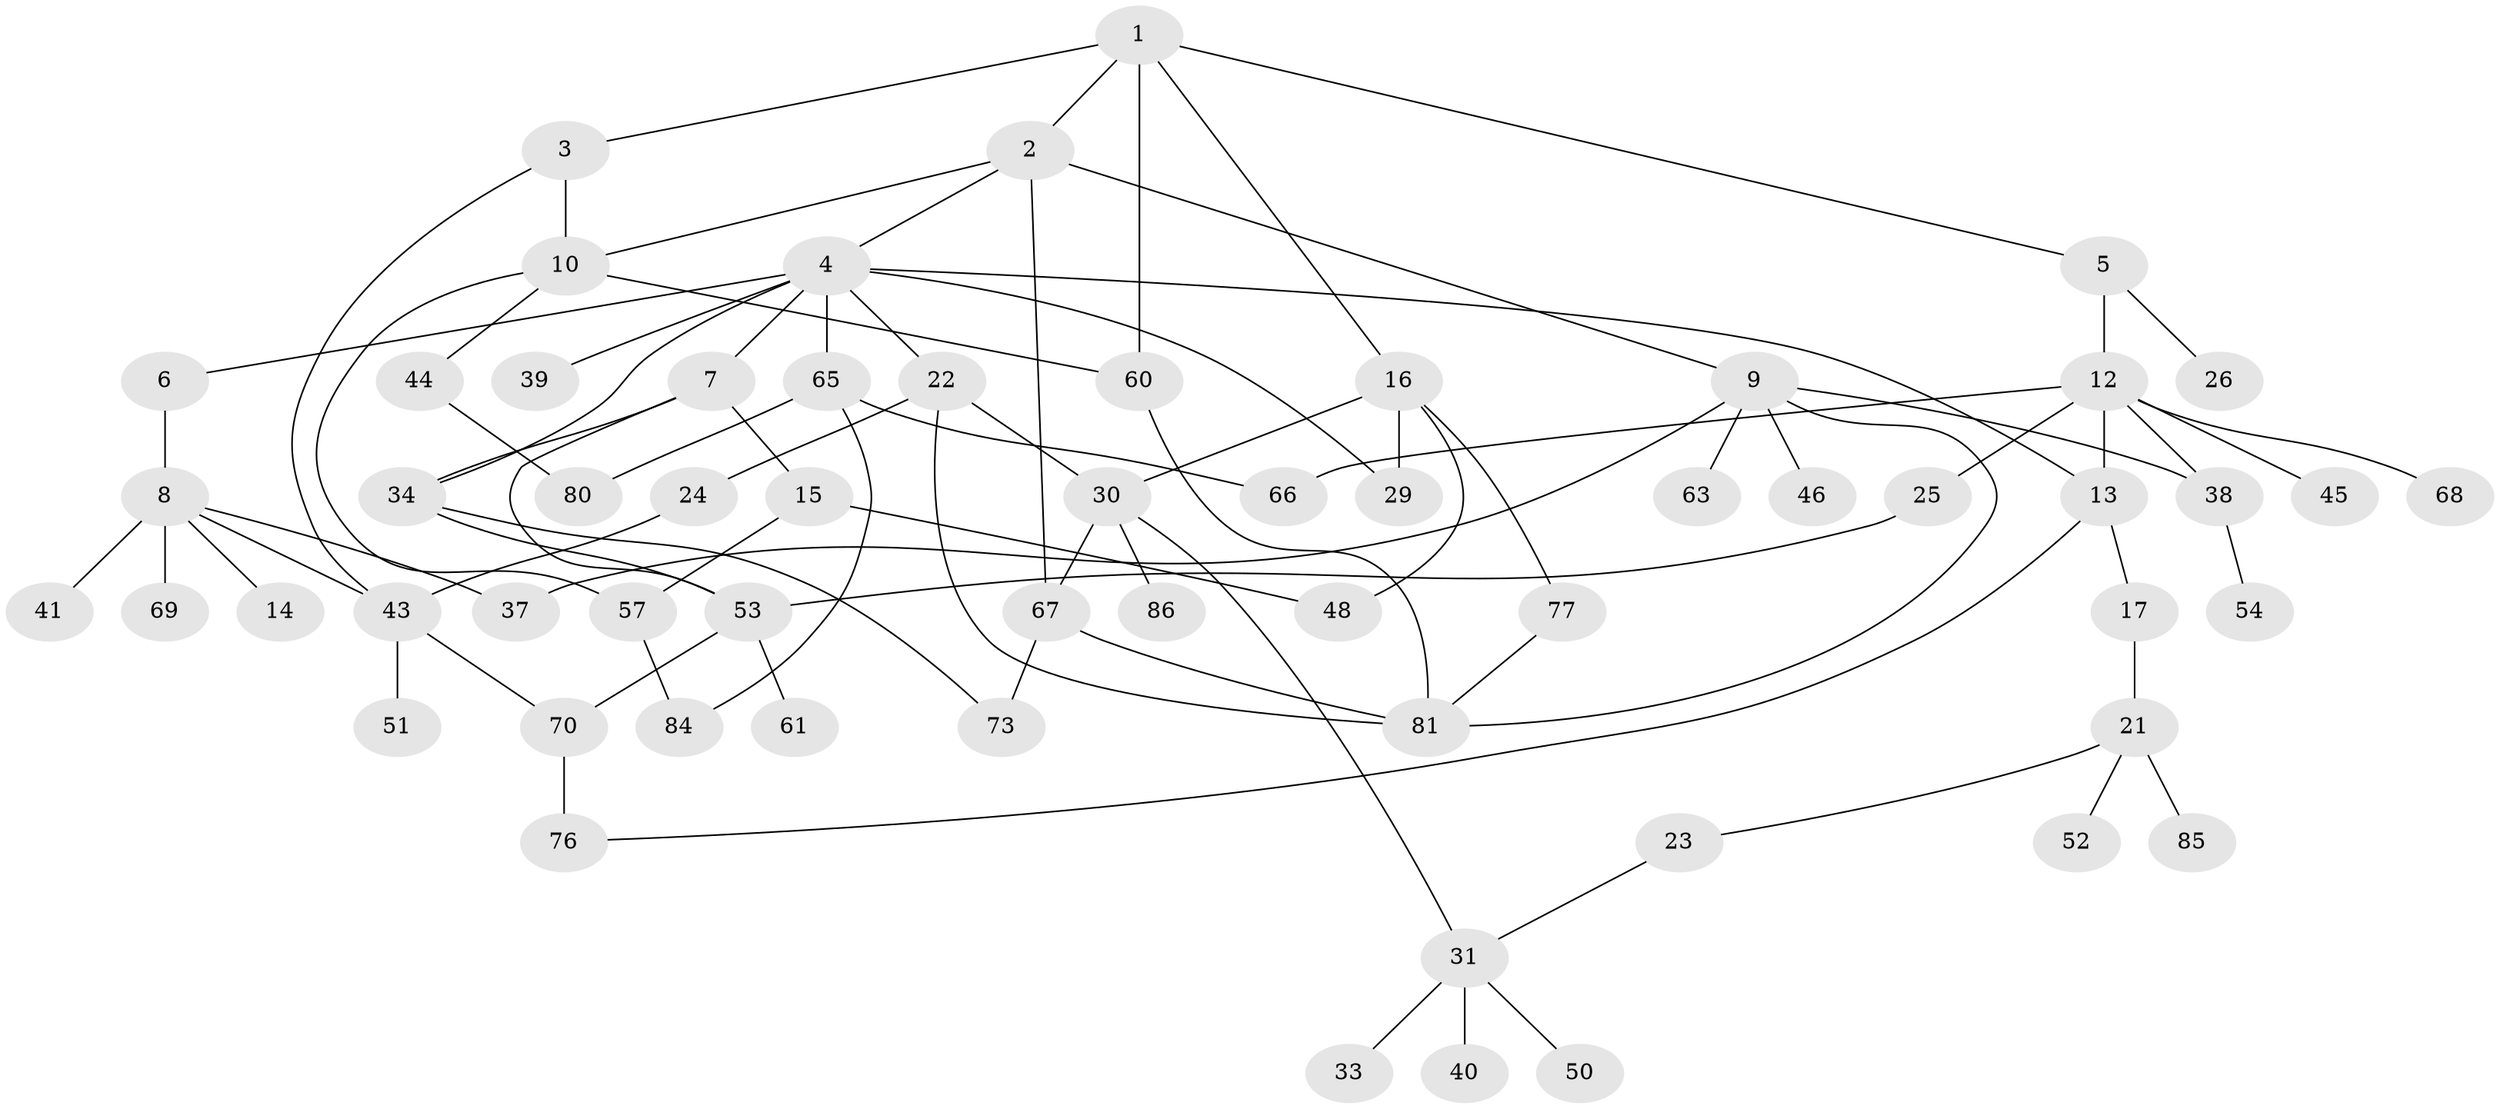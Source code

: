 // Generated by graph-tools (version 1.1) at 2025/23/03/03/25 07:23:35]
// undirected, 60 vertices, 85 edges
graph export_dot {
graph [start="1"]
  node [color=gray90,style=filled];
  1;
  2;
  3 [super="+35"];
  4 [super="+18"];
  5 [super="+74"];
  6;
  7 [super="+11"];
  8 [super="+79"];
  9 [super="+20"];
  10 [super="+36"];
  12 [super="+28"];
  13 [super="+59"];
  14 [super="+49"];
  15;
  16 [super="+27"];
  17 [super="+19"];
  21 [super="+47"];
  22 [super="+72"];
  23;
  24 [super="+42"];
  25;
  26 [super="+82"];
  29 [super="+62"];
  30 [super="+55"];
  31 [super="+32"];
  33;
  34 [super="+56"];
  37 [super="+71"];
  38;
  39;
  40;
  41;
  43;
  44;
  45;
  46;
  48;
  50;
  51;
  52;
  53 [super="+58"];
  54;
  57 [super="+64"];
  60;
  61;
  63;
  65 [super="+83"];
  66;
  67 [super="+75"];
  68;
  69;
  70 [super="+78"];
  73;
  76;
  77;
  80;
  81 [super="+87"];
  84;
  85;
  86;
  1 -- 2;
  1 -- 3;
  1 -- 5;
  1 -- 16;
  1 -- 60;
  2 -- 4;
  2 -- 9;
  2 -- 67;
  2 -- 10;
  3 -- 10;
  3 -- 43;
  4 -- 6;
  4 -- 7;
  4 -- 22;
  4 -- 29;
  4 -- 65;
  4 -- 34;
  4 -- 39;
  4 -- 13;
  5 -- 12;
  5 -- 26;
  6 -- 8;
  7 -- 34;
  7 -- 53;
  7 -- 15;
  8 -- 14;
  8 -- 37;
  8 -- 41;
  8 -- 69;
  8 -- 43;
  9 -- 63;
  9 -- 81;
  9 -- 38;
  9 -- 46;
  9 -- 37;
  10 -- 44;
  10 -- 60;
  10 -- 57;
  12 -- 13;
  12 -- 25;
  12 -- 45;
  12 -- 66;
  12 -- 38;
  12 -- 68;
  13 -- 17;
  13 -- 76;
  15 -- 48;
  15 -- 57;
  16 -- 77;
  16 -- 30;
  16 -- 48;
  16 -- 29;
  17 -- 21;
  21 -- 23;
  21 -- 52;
  21 -- 85;
  22 -- 24;
  22 -- 30;
  22 -- 81;
  23 -- 31;
  24 -- 43;
  25 -- 53;
  30 -- 31;
  30 -- 86;
  30 -- 67;
  31 -- 40;
  31 -- 33;
  31 -- 50;
  34 -- 53;
  34 -- 73;
  38 -- 54;
  43 -- 51;
  43 -- 70;
  44 -- 80;
  53 -- 70;
  53 -- 61;
  57 -- 84;
  60 -- 81;
  65 -- 66;
  65 -- 80;
  65 -- 84;
  67 -- 81;
  67 -- 73;
  70 -- 76 [weight=2];
  77 -- 81;
}
